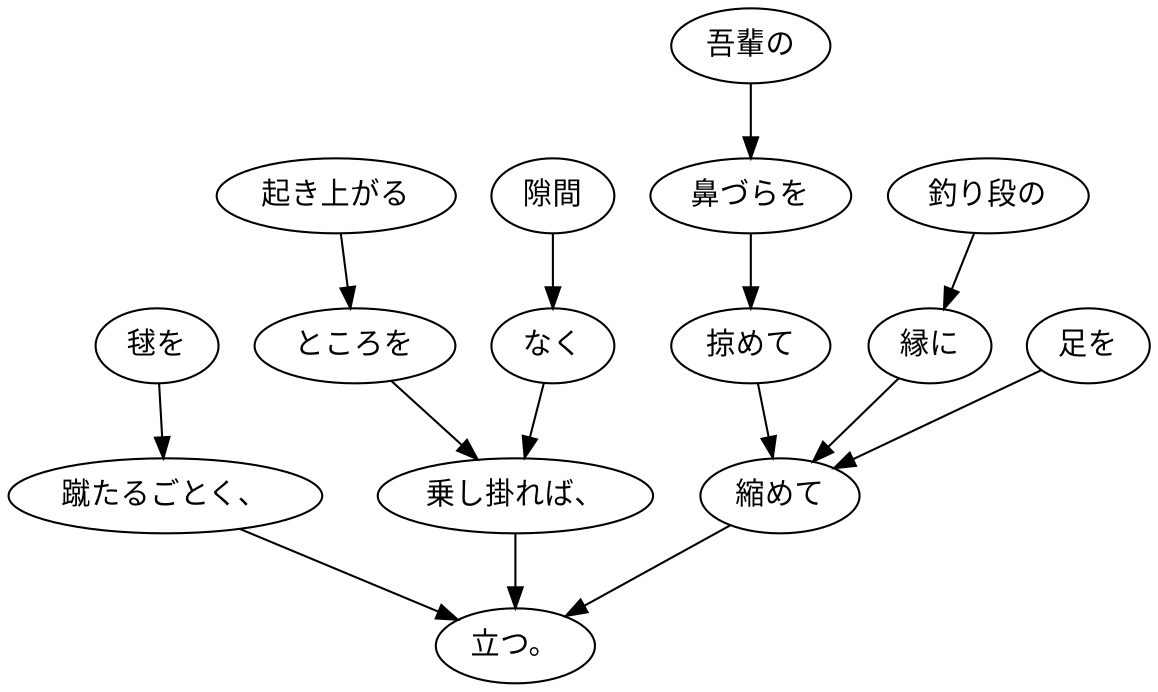 digraph graph3332 {
	node0 [label="起き上がる"];
	node1 [label="ところを"];
	node2 [label="隙間"];
	node3 [label="なく"];
	node4 [label="乗し掛れば、"];
	node5 [label="毬を"];
	node6 [label="蹴たるごとく、"];
	node7 [label="吾輩の"];
	node8 [label="鼻づらを"];
	node9 [label="掠めて"];
	node10 [label="釣り段の"];
	node11 [label="縁に"];
	node12 [label="足を"];
	node13 [label="縮めて"];
	node14 [label="立つ。"];
	node0 -> node1;
	node1 -> node4;
	node2 -> node3;
	node3 -> node4;
	node4 -> node14;
	node5 -> node6;
	node6 -> node14;
	node7 -> node8;
	node8 -> node9;
	node9 -> node13;
	node10 -> node11;
	node11 -> node13;
	node12 -> node13;
	node13 -> node14;
}
